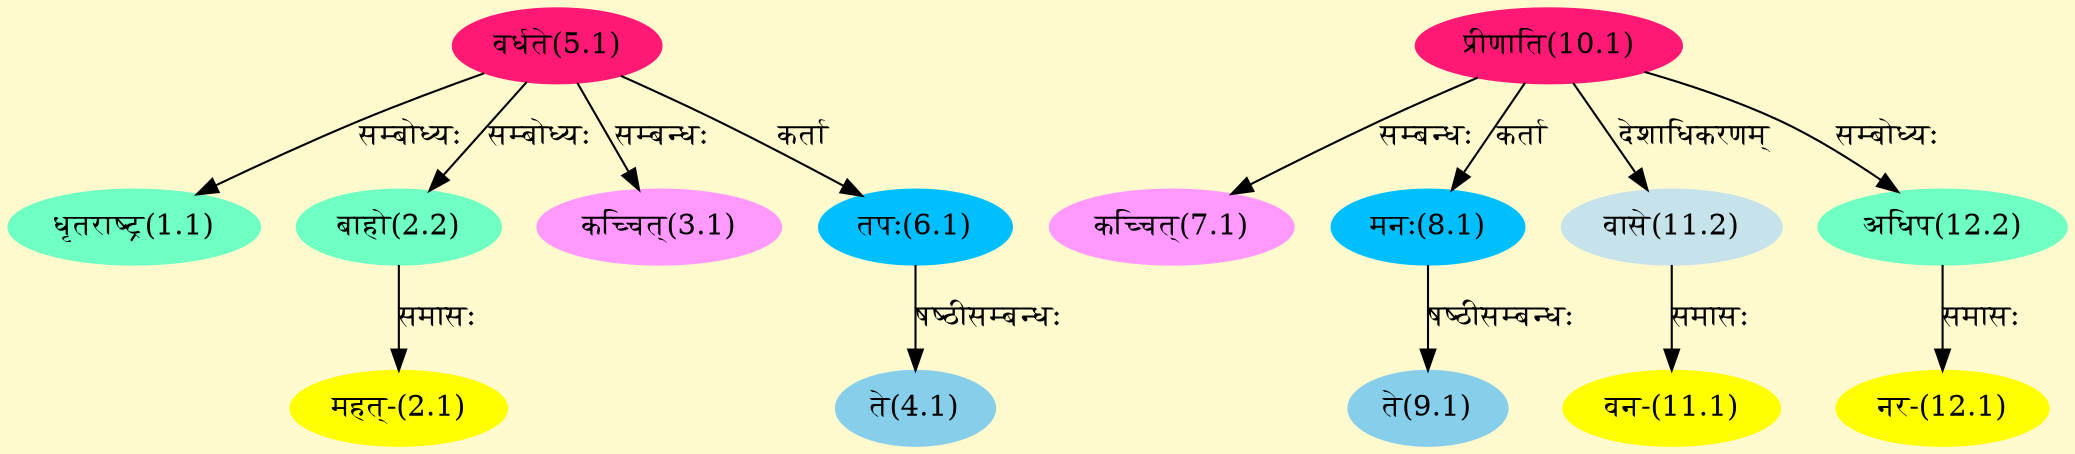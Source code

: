 digraph G{
rankdir=BT;
 compound=true;
 bgcolor="lemonchiffon1";
Node1_1 [style=filled, color="#6FFFC3" label = "धृतराष्ट्र(1.1)"]
Node5_1 [style=filled, color="#FF1975" label = "वर्धते(5.1)"]
Node2_1 [style=filled, color="#FFFF00" label = "महत्-(2.1)"]
Node2_2 [style=filled, color="#6FFFC3" label = "बाहो(2.2)"]
Node3_1 [style=filled, color="#FF99FF" label = "कच्चित्(3.1)"]
Node4_1 [style=filled, color="#87CEEB" label = "ते(4.1)"]
Node6_1 [style=filled, color="#00BFFF" label = "तपः(6.1)"]
Node7_1 [style=filled, color="#FF99FF" label = "कच्चित्(7.1)"]
Node10_1 [style=filled, color="#FF1975" label = "प्रीणाति(10.1)"]
Node8_1 [style=filled, color="#00BFFF" label = "मनः(8.1)"]
Node9_1 [style=filled, color="#87CEEB" label = "ते(9.1)"]
Node11_1 [style=filled, color="#FFFF00" label = "वन-(11.1)"]
Node11_2 [style=filled, color="#C6E2EB" label = "वासे(11.2)"]
Node12_1 [style=filled, color="#FFFF00" label = "नर-(12.1)"]
Node12_2 [style=filled, color="#6FFFC3" label = "अधिप(12.2)"]
/* Start of Relations section */

Node1_1 -> Node5_1 [  label="सम्बोध्यः"  dir="back" ]
Node2_1 -> Node2_2 [  label="समासः"  dir="back" ]
Node2_2 -> Node5_1 [  label="सम्बोध्यः"  dir="back" ]
Node3_1 -> Node5_1 [  label="सम्बन्धः"  dir="back" ]
Node4_1 -> Node6_1 [  label="षष्ठीसम्बन्धः"  dir="back" ]
Node6_1 -> Node5_1 [  label="कर्ता"  dir="back" ]
Node7_1 -> Node10_1 [  label="सम्बन्धः"  dir="back" ]
Node8_1 -> Node10_1 [  label="कर्ता"  dir="back" ]
Node9_1 -> Node8_1 [  label="षष्ठीसम्बन्धः"  dir="back" ]
Node11_1 -> Node11_2 [  label="समासः"  dir="back" ]
Node11_2 -> Node10_1 [  label="देशाधिकरणम्"  dir="back" ]
Node12_1 -> Node12_2 [  label="समासः"  dir="back" ]
Node12_2 -> Node10_1 [  label="सम्बोध्यः"  dir="back" ]
}
